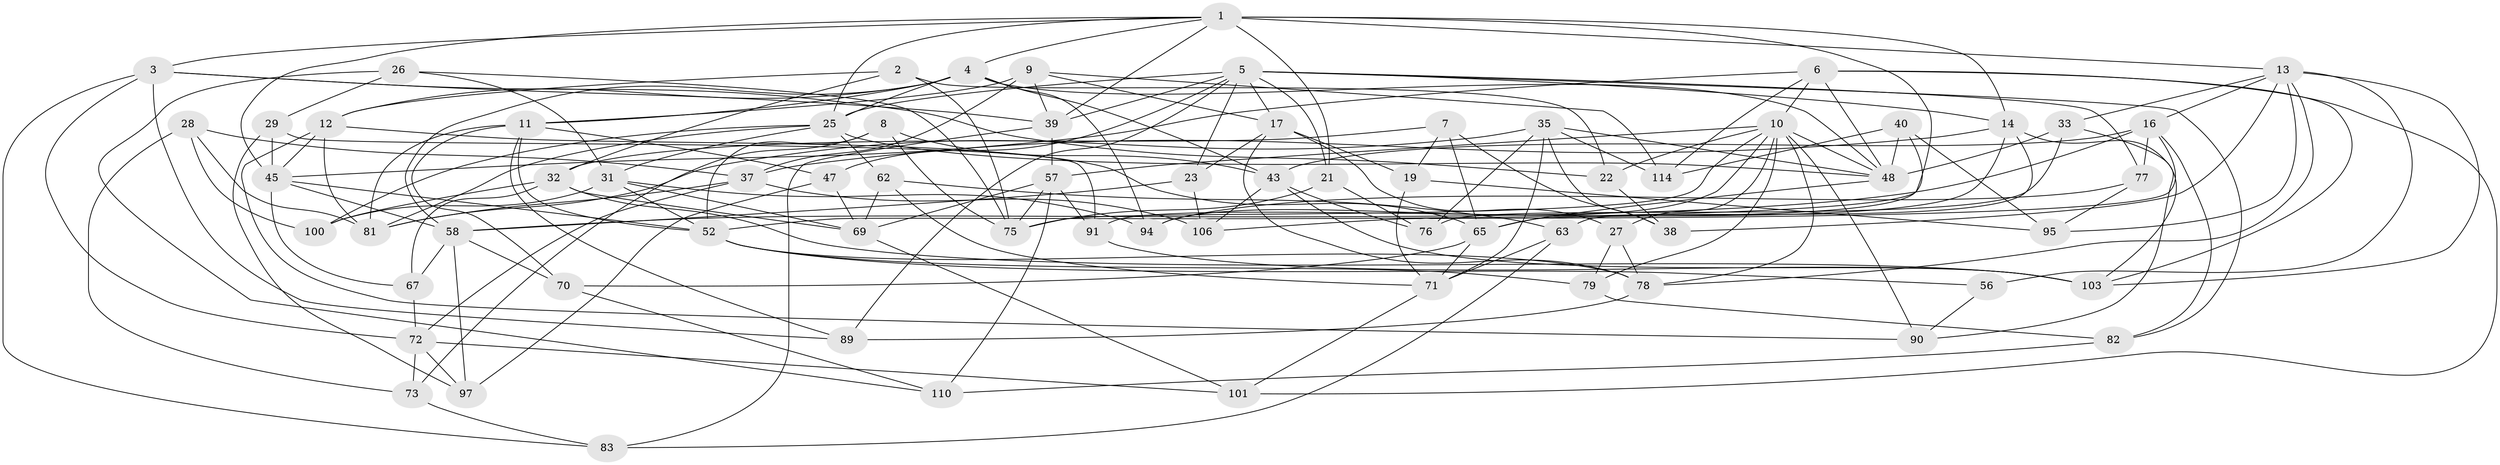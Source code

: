 // original degree distribution, {4: 1.0}
// Generated by graph-tools (version 1.1) at 2025/20/03/04/25 18:20:56]
// undirected, 70 vertices, 184 edges
graph export_dot {
graph [start="1"]
  node [color=gray90,style=filled];
  1 [super="+30"];
  2;
  3 [super="+20"];
  4 [super="+113+34"];
  5 [super="+80+55"];
  6 [super="+24"];
  7;
  8;
  9 [super="+15"];
  10 [super="+54"];
  11 [super="+93+87"];
  12 [super="+50"];
  13 [super="+115+18"];
  14 [super="+107"];
  16 [super="+51"];
  17 [super="+36"];
  19;
  21;
  22;
  23;
  25 [super="+44+42"];
  26;
  27;
  28;
  29;
  31 [super="+64"];
  32 [super="+60"];
  33;
  35 [super="+86"];
  37 [super="+41"];
  38;
  39 [super="+46"];
  40;
  43 [super="+66"];
  45 [super="+74+112"];
  47;
  48 [super="+111+49"];
  52 [super="+53+105"];
  56;
  57 [super="+61"];
  58 [super="+59"];
  62;
  63;
  65 [super="+109"];
  67;
  69 [super="+104"];
  70;
  71 [super="+96"];
  72 [super="+88"];
  73;
  75 [super="+92"];
  76;
  77;
  78 [super="+108"];
  79;
  81 [super="+85"];
  82;
  83;
  89;
  90;
  91;
  94;
  95;
  97;
  100;
  101;
  103 [super="+117"];
  106;
  110;
  114;
  1 -- 45;
  1 -- 25;
  1 -- 13 [weight=2];
  1 -- 3;
  1 -- 4;
  1 -- 21;
  1 -- 52;
  1 -- 39;
  1 -- 14;
  2 -- 32;
  2 -- 22;
  2 -- 75;
  2 -- 12;
  3 -- 89;
  3 -- 39;
  3 -- 72;
  3 -- 83;
  3 -- 22;
  4 -- 25;
  4 -- 12;
  4 -- 94;
  4 -- 48;
  4 -- 43;
  4 -- 58;
  4 -- 11;
  5 -- 23;
  5 -- 89;
  5 -- 17;
  5 -- 82;
  5 -- 77;
  5 -- 21;
  5 -- 39;
  5 -- 47;
  5 -- 14;
  5 -- 25;
  6 -- 48;
  6 -- 45;
  6 -- 114;
  6 -- 101;
  6 -- 10;
  6 -- 103;
  7 -- 65;
  7 -- 32;
  7 -- 38;
  7 -- 19;
  8 -- 43;
  8 -- 73;
  8 -- 75;
  8 -- 52;
  9 -- 114;
  9 -- 37;
  9 -- 11 [weight=2];
  9 -- 17;
  9 -- 39;
  10 -- 75;
  10 -- 90;
  10 -- 94;
  10 -- 48;
  10 -- 22;
  10 -- 27;
  10 -- 78;
  10 -- 79;
  10 -- 57;
  11 -- 70;
  11 -- 47;
  11 -- 89;
  11 -- 81;
  11 -- 52;
  12 -- 90;
  12 -- 45;
  12 -- 65;
  12 -- 81;
  13 -- 56 [weight=2];
  13 -- 38;
  13 -- 16;
  13 -- 33;
  13 -- 78;
  13 -- 95;
  13 -- 103;
  14 -- 91;
  14 -- 37;
  14 -- 90;
  14 -- 63;
  16 -- 106;
  16 -- 58;
  16 -- 82;
  16 -- 43;
  16 -- 77;
  17 -- 78;
  17 -- 23;
  17 -- 19;
  17 -- 27;
  19 -- 95;
  19 -- 71;
  21 -- 76;
  21 -- 75;
  22 -- 38;
  23 -- 58;
  23 -- 106;
  25 -- 31;
  25 -- 48;
  25 -- 81;
  25 -- 100;
  25 -- 62;
  26 -- 29;
  26 -- 110;
  26 -- 75;
  26 -- 31;
  27 -- 79;
  27 -- 78;
  28 -- 73;
  28 -- 81;
  28 -- 100;
  28 -- 37;
  29 -- 97;
  29 -- 91;
  29 -- 45;
  31 -- 100;
  31 -- 52;
  31 -- 69;
  31 -- 94;
  32 -- 100;
  32 -- 67;
  32 -- 69;
  32 -- 103;
  33 -- 103;
  33 -- 76;
  33 -- 48;
  35 -- 38;
  35 -- 81;
  35 -- 76;
  35 -- 114;
  35 -- 71;
  35 -- 48;
  37 -- 81;
  37 -- 72;
  37 -- 106;
  39 -- 57;
  39 -- 83;
  40 -- 95;
  40 -- 114;
  40 -- 48;
  40 -- 65;
  43 -- 103;
  43 -- 76;
  43 -- 106;
  45 -- 67;
  45 -- 58 [weight=2];
  45 -- 52;
  47 -- 97;
  47 -- 69;
  48 -- 65;
  52 -- 79;
  52 -- 78;
  52 -- 56;
  56 -- 90;
  57 -- 75;
  57 -- 69;
  57 -- 91;
  57 -- 110;
  58 -- 67;
  58 -- 97;
  58 -- 70;
  62 -- 63;
  62 -- 69;
  62 -- 71;
  63 -- 83;
  63 -- 71;
  65 -- 70;
  65 -- 71;
  67 -- 72;
  69 -- 101;
  70 -- 110;
  71 -- 101;
  72 -- 73;
  72 -- 101;
  72 -- 97;
  73 -- 83;
  77 -- 94;
  77 -- 95;
  78 -- 89;
  79 -- 82;
  82 -- 110;
  91 -- 103;
}
